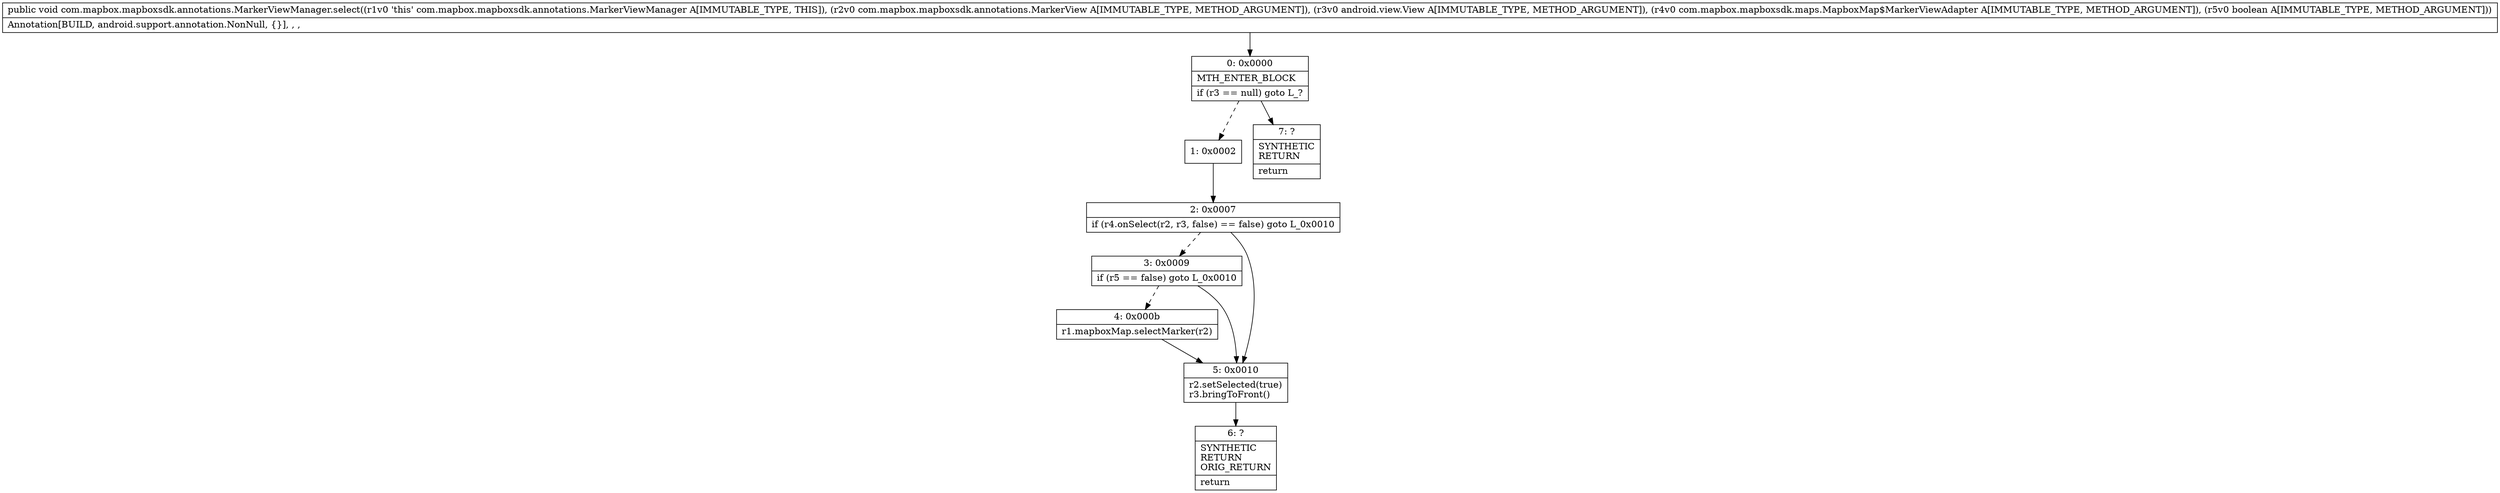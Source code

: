 digraph "CFG forcom.mapbox.mapboxsdk.annotations.MarkerViewManager.select(Lcom\/mapbox\/mapboxsdk\/annotations\/MarkerView;Landroid\/view\/View;Lcom\/mapbox\/mapboxsdk\/maps\/MapboxMap$MarkerViewAdapter;Z)V" {
Node_0 [shape=record,label="{0\:\ 0x0000|MTH_ENTER_BLOCK\l|if (r3 == null) goto L_?\l}"];
Node_1 [shape=record,label="{1\:\ 0x0002}"];
Node_2 [shape=record,label="{2\:\ 0x0007|if (r4.onSelect(r2, r3, false) == false) goto L_0x0010\l}"];
Node_3 [shape=record,label="{3\:\ 0x0009|if (r5 == false) goto L_0x0010\l}"];
Node_4 [shape=record,label="{4\:\ 0x000b|r1.mapboxMap.selectMarker(r2)\l}"];
Node_5 [shape=record,label="{5\:\ 0x0010|r2.setSelected(true)\lr3.bringToFront()\l}"];
Node_6 [shape=record,label="{6\:\ ?|SYNTHETIC\lRETURN\lORIG_RETURN\l|return\l}"];
Node_7 [shape=record,label="{7\:\ ?|SYNTHETIC\lRETURN\l|return\l}"];
MethodNode[shape=record,label="{public void com.mapbox.mapboxsdk.annotations.MarkerViewManager.select((r1v0 'this' com.mapbox.mapboxsdk.annotations.MarkerViewManager A[IMMUTABLE_TYPE, THIS]), (r2v0 com.mapbox.mapboxsdk.annotations.MarkerView A[IMMUTABLE_TYPE, METHOD_ARGUMENT]), (r3v0 android.view.View A[IMMUTABLE_TYPE, METHOD_ARGUMENT]), (r4v0 com.mapbox.mapboxsdk.maps.MapboxMap$MarkerViewAdapter A[IMMUTABLE_TYPE, METHOD_ARGUMENT]), (r5v0 boolean A[IMMUTABLE_TYPE, METHOD_ARGUMENT]))  | Annotation[BUILD, android.support.annotation.NonNull, \{\}], , , \l}"];
MethodNode -> Node_0;
Node_0 -> Node_1[style=dashed];
Node_0 -> Node_7;
Node_1 -> Node_2;
Node_2 -> Node_3[style=dashed];
Node_2 -> Node_5;
Node_3 -> Node_4[style=dashed];
Node_3 -> Node_5;
Node_4 -> Node_5;
Node_5 -> Node_6;
}

